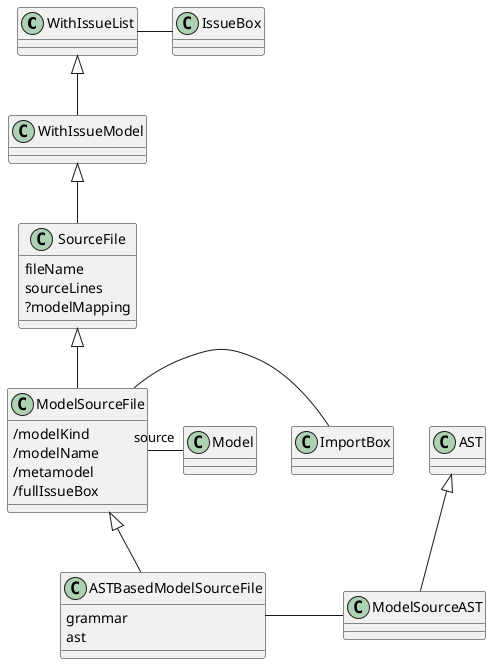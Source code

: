 @startuml

class WithIssueList {
}
WithIssueList - IssueBox

WithIssueList <|--WithIssueModel
class WithIssueModel {
}

WithIssueModel <|--SourceFile
class SourceFile {
    fileName
    sourceLines
    ?modelMapping

}

SourceFile <|-- ModelSourceFile
class ModelSourceFile {
    /modelKind
    /modelName
    /metamodel
    /fullIssueBox
}
Model - "source" ModelSourceFile
ModelSourceFile - ImportBox

class ASTBasedModelSourceFile {
    grammar
    ast
}
ModelSourceFile <|-- ASTBasedModelSourceFile

AST <|-- ModelSourceAST
ASTBasedModelSourceFile - ModelSourceAST


@enduml







@startuml

class Person {
    name : String
    age : Integer
    salary : Real
--
    raiseSalary(rate:Real):Real
}

@enduml

    Source file with a model produced via an AST.
    """
    def __init__(self, fileName, grammarFile):
        #type: (Text, Text) -> None

        self.grammar=Grammar(grammarFile)
        #type:

        self.ast=None  #type: Optional[ModelSourceAST]
        # filled just below
        # type: Optional[ModelSourceAST]
        # self.ast=ModelSourceAST(self.grammar, self)

@startuml

class Company {
{field}  name : String
{field}  location : String
--
{method}    hire(p:Person)
{method}    fire(p:Person)
}



Person  -  Company : WorksFor
@enduml